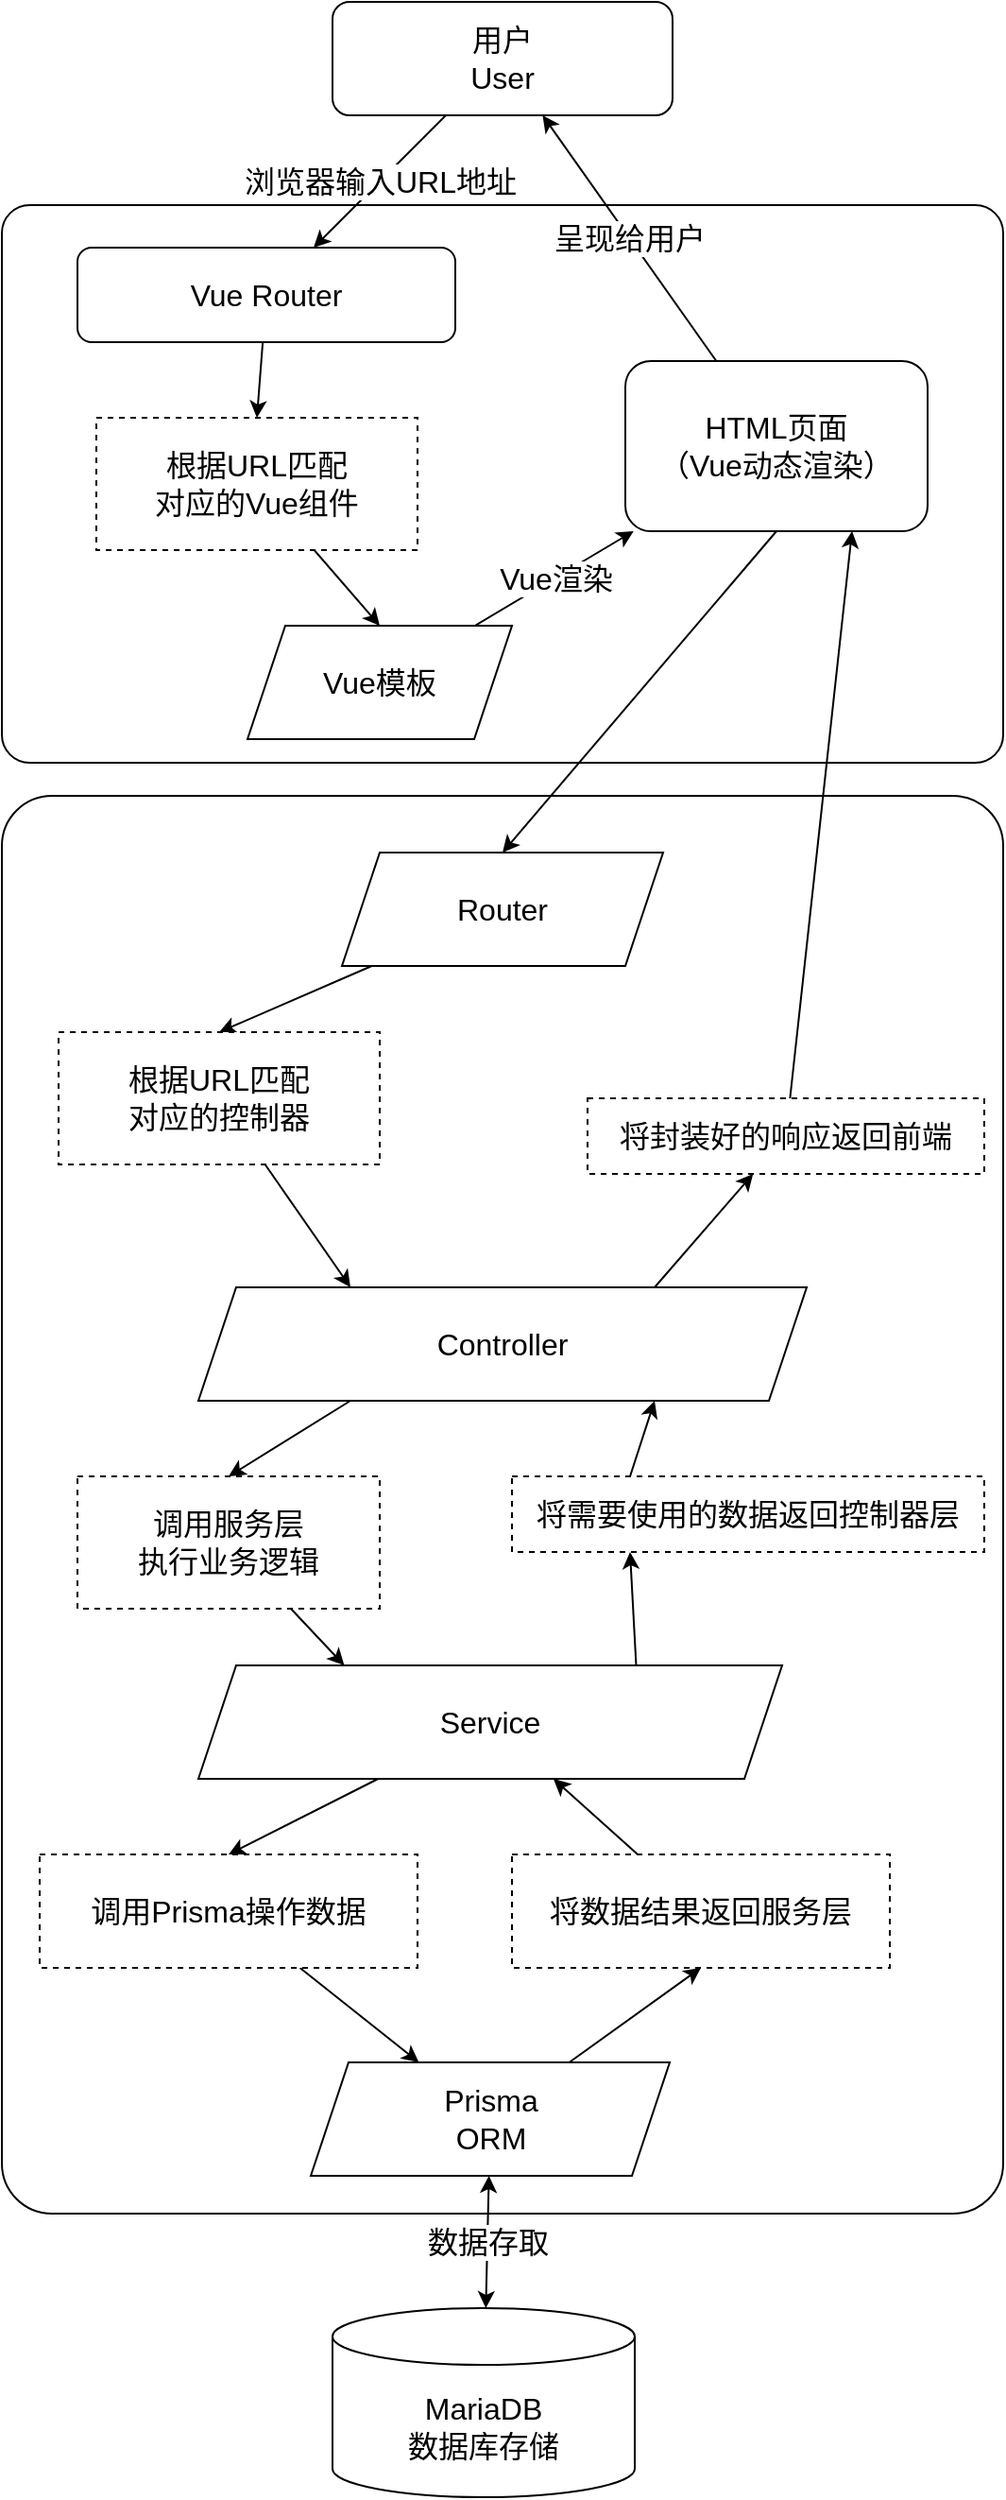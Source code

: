 <mxfile>
    <diagram id="sNEcZVU_tnp9PdwpCjmi" name="第 1 页">
        <mxGraphModel dx="1291" dy="884" grid="1" gridSize="10" guides="1" tooltips="1" connect="1" arrows="1" fold="1" page="1" pageScale="1" pageWidth="827" pageHeight="1169" math="0" shadow="0">
            <root>
                <mxCell id="0"/>
                <mxCell id="1" parent="0"/>
                <mxCell id="48" value="" style="rounded=1;whiteSpace=wrap;html=1;labelBackgroundColor=#ffffff;fontSize=16;arcSize=5;" vertex="1" parent="1">
                    <mxGeometry x="170" y="137.5" width="530" height="295" as="geometry"/>
                </mxCell>
                <mxCell id="46" value="" style="rounded=1;whiteSpace=wrap;html=1;labelBackgroundColor=#ffffff;fontSize=16;arcSize=5;imageHeight=24;" vertex="1" parent="1">
                    <mxGeometry x="170" y="450" width="530" height="750" as="geometry"/>
                </mxCell>
                <mxCell id="20" style="edgeStyle=none;html=1;entryX=0.5;entryY=0;entryDx=0;entryDy=0;fontSize=16;" edge="1" parent="1" source="3" target="7">
                    <mxGeometry relative="1" as="geometry"/>
                </mxCell>
                <mxCell id="3" value="&lt;font style=&quot;font-size: 16px;&quot;&gt;Vue Router&lt;/font&gt;" style="rounded=1;whiteSpace=wrap;html=1;" vertex="1" parent="1">
                    <mxGeometry x="210" y="160" width="200" height="50" as="geometry"/>
                </mxCell>
                <mxCell id="19" value="浏览器输入URL地址" style="edgeStyle=none;html=1;fontSize=16;" edge="1" parent="1" source="4" target="3">
                    <mxGeometry relative="1" as="geometry"/>
                </mxCell>
                <mxCell id="4" value="&lt;font style=&quot;font-size: 16px;&quot;&gt;用户&lt;br&gt;User&lt;/font&gt;" style="rounded=1;whiteSpace=wrap;html=1;" vertex="1" parent="1">
                    <mxGeometry x="345" y="30" width="180" height="60" as="geometry"/>
                </mxCell>
                <mxCell id="23" style="edgeStyle=none;html=1;entryX=0.5;entryY=0;entryDx=0;entryDy=0;fontSize=16;exitX=0.5;exitY=1;exitDx=0;exitDy=0;" edge="1" parent="1" source="5" target="8">
                    <mxGeometry relative="1" as="geometry"/>
                </mxCell>
                <mxCell id="39" value="呈现给用户" style="edgeStyle=none;html=1;fontSize=16;startArrow=none;startFill=0;" edge="1" parent="1" source="5" target="4">
                    <mxGeometry relative="1" as="geometry"/>
                </mxCell>
                <mxCell id="5" value="&lt;font style=&quot;font-size: 16px;&quot;&gt;HTML页面&lt;br&gt;（Vue动态渲染）&lt;br&gt;&lt;/font&gt;" style="rounded=1;whiteSpace=wrap;html=1;" vertex="1" parent="1">
                    <mxGeometry x="500" y="220" width="160" height="90" as="geometry"/>
                </mxCell>
                <mxCell id="22" value="Vue渲染" style="edgeStyle=none;html=1;fontSize=16;" edge="1" parent="1" source="6" target="5">
                    <mxGeometry relative="1" as="geometry"/>
                </mxCell>
                <mxCell id="6" value="&lt;font style=&quot;font-size: 16px;&quot;&gt;Vue模板&lt;/font&gt;" style="shape=parallelogram;perimeter=parallelogramPerimeter;whiteSpace=wrap;html=1;fixedSize=1;" vertex="1" parent="1">
                    <mxGeometry x="300" y="360" width="140" height="60" as="geometry"/>
                </mxCell>
                <mxCell id="21" style="edgeStyle=none;html=1;entryX=0.5;entryY=0;entryDx=0;entryDy=0;fontSize=16;" edge="1" parent="1" source="7" target="6">
                    <mxGeometry relative="1" as="geometry"/>
                </mxCell>
                <mxCell id="7" value="&lt;font style=&quot;font-size: 16px;&quot;&gt;根据URL匹配&lt;br&gt;对应的Vue组件&lt;/font&gt;" style="rounded=0;whiteSpace=wrap;html=1;dashed=1;" vertex="1" parent="1">
                    <mxGeometry x="220" y="250" width="170" height="70" as="geometry"/>
                </mxCell>
                <mxCell id="24" style="edgeStyle=none;html=1;entryX=0.5;entryY=0;entryDx=0;entryDy=0;fontSize=16;" edge="1" parent="1" source="8" target="18">
                    <mxGeometry relative="1" as="geometry"/>
                </mxCell>
                <mxCell id="8" value="&lt;font style=&quot;font-size: 16px;&quot;&gt;Router&lt;/font&gt;" style="shape=parallelogram;perimeter=parallelogramPerimeter;whiteSpace=wrap;html=1;fixedSize=1;" vertex="1" parent="1">
                    <mxGeometry x="350" y="480" width="170" height="60" as="geometry"/>
                </mxCell>
                <mxCell id="31" style="edgeStyle=none;html=1;entryX=0.5;entryY=0;entryDx=0;entryDy=0;fontSize=16;startArrow=none;startFill=0;" edge="1" parent="1" source="9" target="30">
                    <mxGeometry relative="1" as="geometry"/>
                </mxCell>
                <mxCell id="34" style="edgeStyle=none;html=1;fontSize=16;startArrow=none;startFill=0;exitX=0.75;exitY=0;exitDx=0;exitDy=0;entryX=0.25;entryY=1;entryDx=0;entryDy=0;" edge="1" parent="1" source="9" target="36">
                    <mxGeometry relative="1" as="geometry"/>
                </mxCell>
                <mxCell id="9" value="Service" style="shape=parallelogram;perimeter=parallelogramPerimeter;whiteSpace=wrap;html=1;fixedSize=1;fontSize=16;" vertex="1" parent="1">
                    <mxGeometry x="274" y="910" width="309" height="60" as="geometry"/>
                </mxCell>
                <mxCell id="38" style="edgeStyle=none;html=1;entryX=0.75;entryY=1;entryDx=0;entryDy=0;fontSize=16;startArrow=none;startFill=0;" edge="1" parent="1" source="10" target="5">
                    <mxGeometry relative="1" as="geometry"/>
                </mxCell>
                <mxCell id="10" value="将封装好的响应返回前端" style="rounded=0;whiteSpace=wrap;html=1;dashed=1;fontSize=16;" vertex="1" parent="1">
                    <mxGeometry x="480" y="610" width="210" height="40" as="geometry"/>
                </mxCell>
                <mxCell id="12" value="&lt;font style=&quot;font-size: 16px;&quot;&gt;MariaDB&lt;br&gt;数据库存储&lt;/font&gt;" style="shape=cylinder3;whiteSpace=wrap;html=1;boundedLbl=1;backgroundOutline=1;size=15;" vertex="1" parent="1">
                    <mxGeometry x="345" y="1250" width="160" height="100" as="geometry"/>
                </mxCell>
                <mxCell id="27" style="edgeStyle=none;html=1;entryX=0.5;entryY=1;entryDx=0;entryDy=0;fontSize=16;" edge="1" parent="1" source="15" target="16">
                    <mxGeometry relative="1" as="geometry"/>
                </mxCell>
                <mxCell id="28" value="数据存取" style="edgeStyle=none;html=1;fontSize=16;startArrow=classic;startFill=1;" edge="1" parent="1" source="15" target="12">
                    <mxGeometry relative="1" as="geometry"/>
                </mxCell>
                <mxCell id="15" value="&lt;font style=&quot;font-size: 16px;&quot;&gt;Prisma&lt;br style=&quot;font-size: 16px;&quot;&gt;ORM&lt;/font&gt;" style="shape=parallelogram;perimeter=parallelogramPerimeter;whiteSpace=wrap;html=1;fixedSize=1;fontSize=16;" vertex="1" parent="1">
                    <mxGeometry x="333.5" y="1120" width="190" height="60" as="geometry"/>
                </mxCell>
                <mxCell id="33" style="edgeStyle=none;html=1;fontSize=16;startArrow=none;startFill=0;" edge="1" parent="1" source="16" target="9">
                    <mxGeometry relative="1" as="geometry"/>
                </mxCell>
                <mxCell id="16" value="&lt;font style=&quot;font-size: 16px;&quot;&gt;将数据结果返回服务层&lt;/font&gt;" style="rounded=0;whiteSpace=wrap;html=1;dashed=1;fontSize=16;" vertex="1" parent="1">
                    <mxGeometry x="440" y="1010" width="200" height="60" as="geometry"/>
                </mxCell>
                <mxCell id="37" style="edgeStyle=none;html=1;fontSize=16;startArrow=none;startFill=0;exitX=0.75;exitY=0;exitDx=0;exitDy=0;" edge="1" parent="1" source="17" target="10">
                    <mxGeometry relative="1" as="geometry"/>
                </mxCell>
                <mxCell id="44" style="edgeStyle=none;html=1;entryX=0.5;entryY=0;entryDx=0;entryDy=0;fontSize=16;startArrow=none;startFill=0;exitX=0.25;exitY=1;exitDx=0;exitDy=0;" edge="1" parent="1" source="17" target="42">
                    <mxGeometry relative="1" as="geometry"/>
                </mxCell>
                <mxCell id="17" value="&lt;font style=&quot;font-size: 16px;&quot;&gt;Controller&lt;/font&gt;" style="shape=parallelogram;perimeter=parallelogramPerimeter;whiteSpace=wrap;html=1;fixedSize=1;fontSize=16;" vertex="1" parent="1">
                    <mxGeometry x="274" y="710" width="322" height="60" as="geometry"/>
                </mxCell>
                <mxCell id="25" style="edgeStyle=none;html=1;entryX=0.25;entryY=0;entryDx=0;entryDy=0;fontSize=16;" edge="1" parent="1" source="18" target="17">
                    <mxGeometry relative="1" as="geometry"/>
                </mxCell>
                <mxCell id="18" value="&lt;font style=&quot;font-size: 16px;&quot;&gt;根据URL匹配&lt;br&gt;对应的控制器&lt;/font&gt;" style="rounded=0;whiteSpace=wrap;html=1;dashed=1;" vertex="1" parent="1">
                    <mxGeometry x="200" y="575" width="170" height="70" as="geometry"/>
                </mxCell>
                <mxCell id="32" style="edgeStyle=none;html=1;fontSize=16;startArrow=none;startFill=0;" edge="1" parent="1" source="30" target="15">
                    <mxGeometry relative="1" as="geometry"/>
                </mxCell>
                <mxCell id="30" value="调用Prisma操作数据" style="rounded=0;whiteSpace=wrap;html=1;dashed=1;fontSize=16;" vertex="1" parent="1">
                    <mxGeometry x="190" y="1010" width="200" height="60" as="geometry"/>
                </mxCell>
                <mxCell id="41" style="edgeStyle=none;html=1;entryX=0.75;entryY=1;entryDx=0;entryDy=0;fontSize=16;startArrow=none;startFill=0;exitX=0.25;exitY=0;exitDx=0;exitDy=0;" edge="1" parent="1" source="36" target="17">
                    <mxGeometry relative="1" as="geometry"/>
                </mxCell>
                <mxCell id="36" value="将需要使用的数据返回控制器层" style="rounded=0;whiteSpace=wrap;html=1;dashed=1;fontSize=16;" vertex="1" parent="1">
                    <mxGeometry x="440" y="810" width="250" height="40" as="geometry"/>
                </mxCell>
                <mxCell id="45" value="" style="edgeStyle=none;html=1;fontSize=16;startArrow=none;startFill=0;entryX=0.25;entryY=0;entryDx=0;entryDy=0;" edge="1" parent="1" source="42" target="9">
                    <mxGeometry relative="1" as="geometry"/>
                </mxCell>
                <mxCell id="42" value="调用服务层&lt;br&gt;执行业务逻辑" style="rounded=0;whiteSpace=wrap;html=1;dashed=1;fontSize=16;" vertex="1" parent="1">
                    <mxGeometry x="210" y="810" width="160" height="70" as="geometry"/>
                </mxCell>
            </root>
        </mxGraphModel>
    </diagram>
</mxfile>
